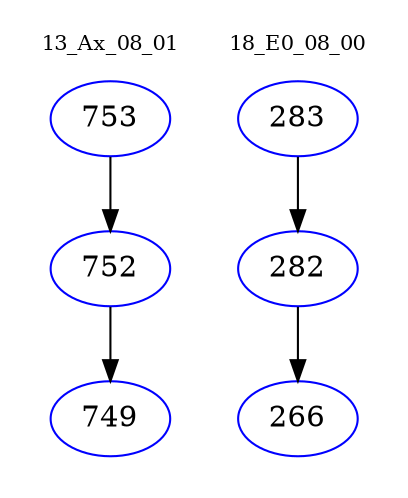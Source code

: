 digraph{
subgraph cluster_0 {
color = white
label = "13_Ax_08_01";
fontsize=10;
T0_753 [label="753", color="blue"]
T0_753 -> T0_752 [color="black"]
T0_752 [label="752", color="blue"]
T0_752 -> T0_749 [color="black"]
T0_749 [label="749", color="blue"]
}
subgraph cluster_1 {
color = white
label = "18_E0_08_00";
fontsize=10;
T1_283 [label="283", color="blue"]
T1_283 -> T1_282 [color="black"]
T1_282 [label="282", color="blue"]
T1_282 -> T1_266 [color="black"]
T1_266 [label="266", color="blue"]
}
}
